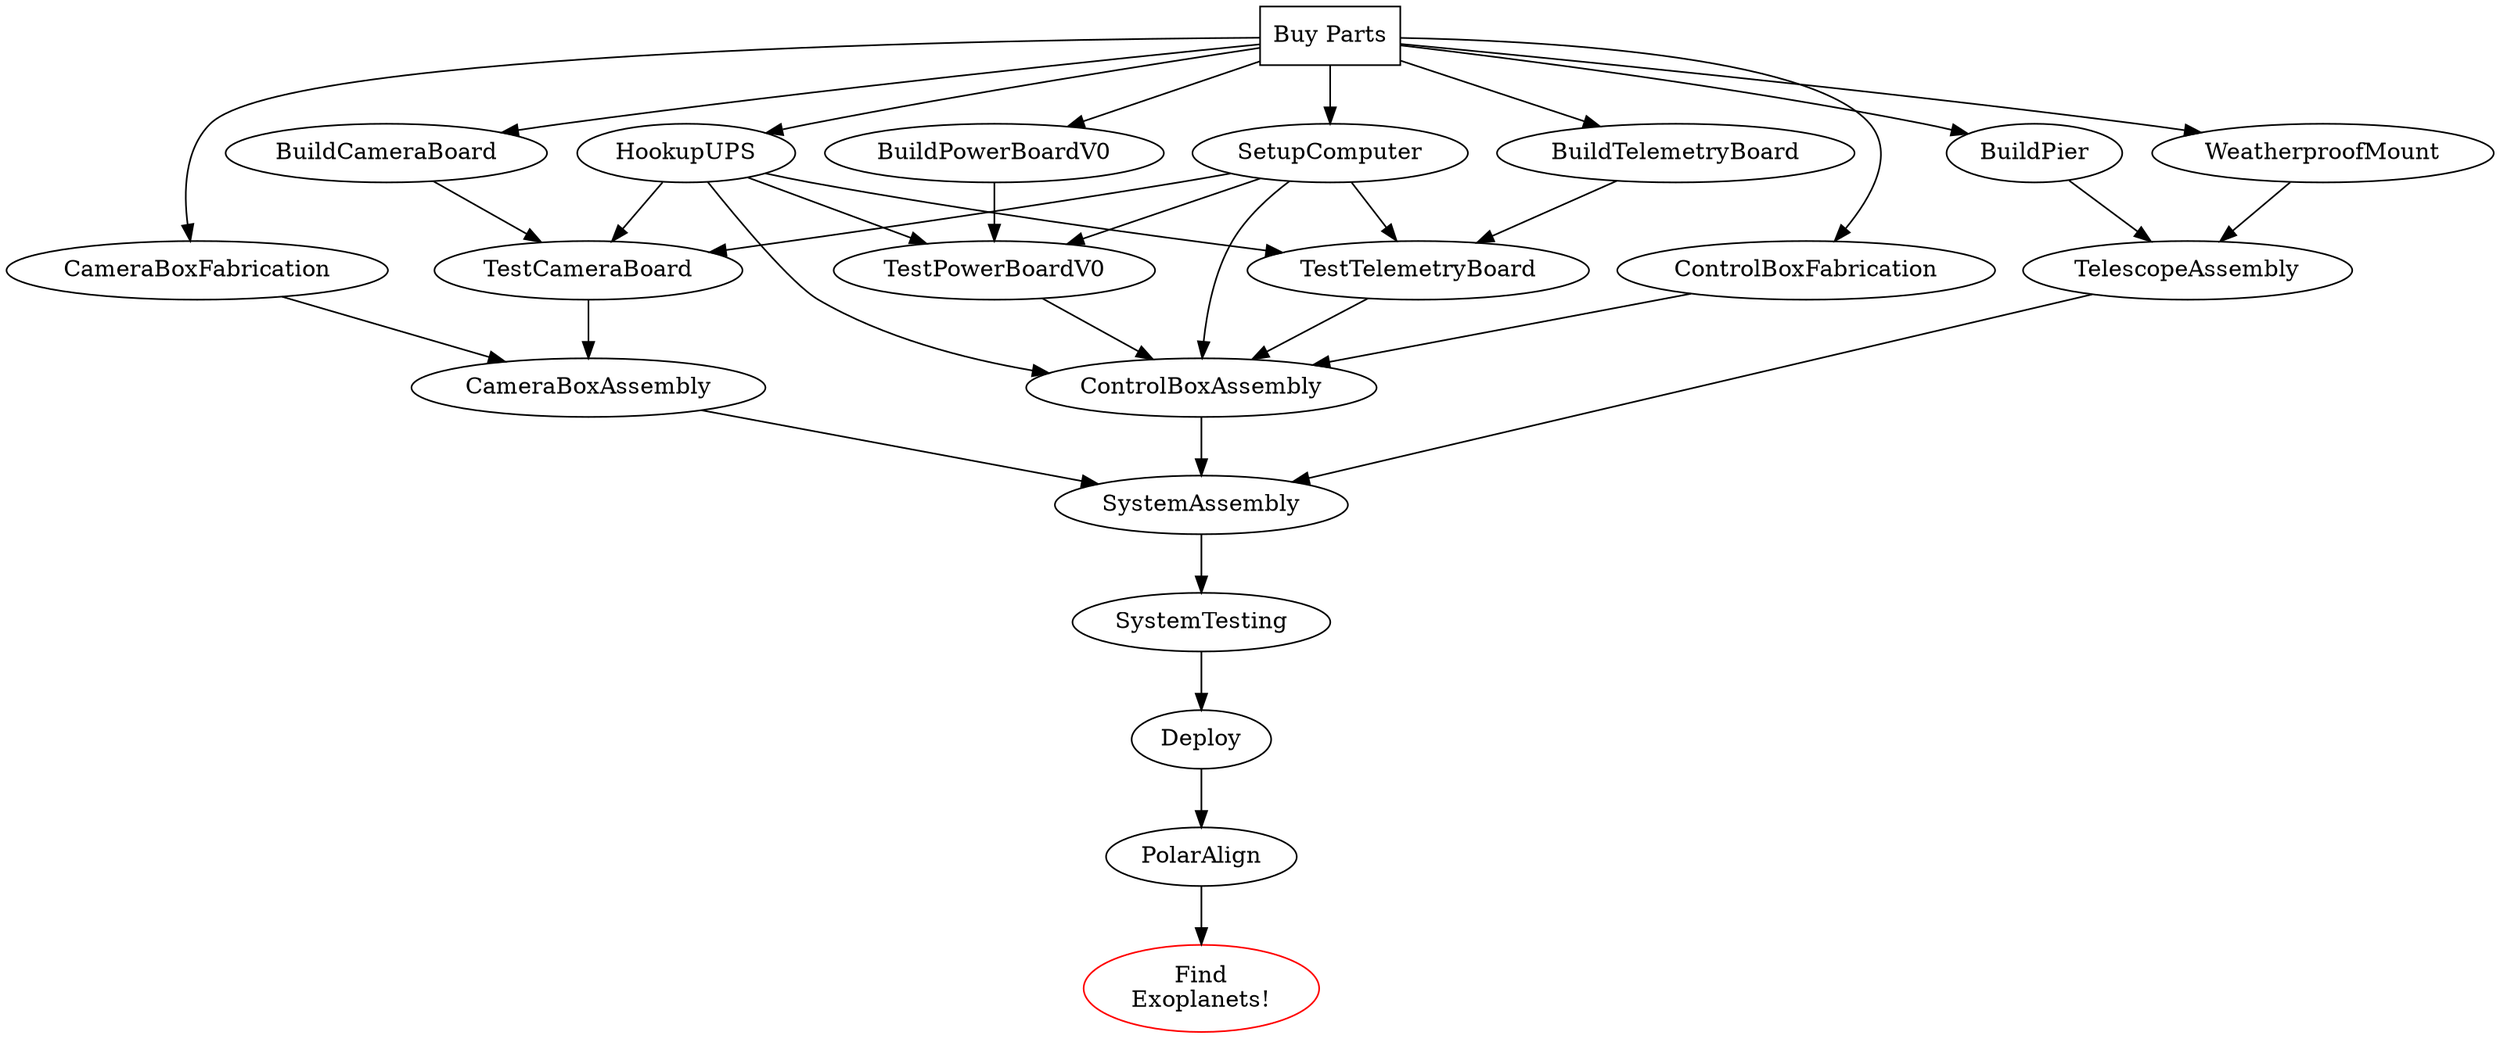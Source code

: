  digraph build_order {
  BuyParts [shape=box, label="Buy Parts"];
  BuyParts -> SetupComputer;
  BuyParts -> HookupUPS;
  BuyParts -> BuildCameraBoard;
  BuyParts -> BuildTelemetryBoard;
  BuyParts -> BuildPowerBoardV0;
  {SetupComputer HookupUPS BuildCameraBoard} -> TestCameraBoard;
  {SetupComputer HookupUPS BuildTelemetryBoard} -> TestTelemetryBoard;
  {SetupComputer HookupUPS BuildPowerBoardV0} -> TestPowerBoardV0;
  BuyParts -> CameraBoxFabrication;
  BuyParts -> ControlBoxFabrication;
  CameraBoxFabrication -> CameraBoxAssembly;
  TestCameraBoard -> CameraBoxAssembly;
  ControlBoxFabrication -> ControlBoxAssembly;
  TestPowerBoardV0 -> ControlBoxAssembly;
  TestTelemetryBoard -> ControlBoxAssembly;
  SetupComputer -> ControlBoxAssembly;
  HookupUPS -> ControlBoxAssembly;
  BuyParts -> BuildPier -> TelescopeAssembly;
  BuyParts -> WeatherproofMount -> TelescopeAssembly;
  TelescopeAssembly -> SystemAssembly;
  CameraBoxAssembly -> SystemAssembly;
  ControlBoxAssembly -> SystemAssembly;
  SystemAssembly -> SystemTesting -> Deploy -> PolarAlign -> FindExoplanets;
  FindExoplanets [label="Find\nExoplanets!",color=red];

/*
               a -> b -> c;
               a -> {x y};
               b [shape=box];
               c [label="hello\nworld",color=blue,fontsize=24,
                    fontname="Palatino-Italic",fontcolor=red,style=filled];
               a -> z [label="hi", weight=100];
               x -> z [label="multi-line\nlabel"];
               edge [style=dashed,color=red];
               b -> x;
               {rank=same; b x}
            */
}

